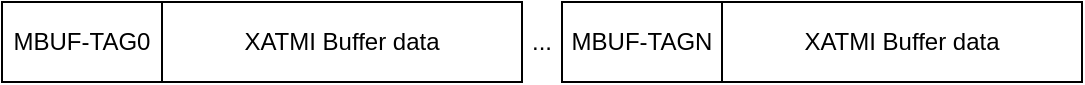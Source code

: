 <mxfile version="12.3.2" type="device" pages="1"><diagram id="YTGx3sgsXHtFOdh8QYkw" name="Page-1"><mxGraphModel dx="1102" dy="946" grid="1" gridSize="10" guides="1" tooltips="1" connect="1" arrows="1" fold="1" page="1" pageScale="1" pageWidth="850" pageHeight="1100" math="0" shadow="0"><root><mxCell id="0"/><mxCell id="1" parent="0"/><mxCell id="UFGkdG7QfmBPMmxgo4kd-1" value="MBUF-TAG0" style="rounded=0;whiteSpace=wrap;html=1;" vertex="1" parent="1"><mxGeometry x="10" y="40" width="80" height="40" as="geometry"/></mxCell><mxCell id="UFGkdG7QfmBPMmxgo4kd-2" value="XATMI Buffer data" style="rounded=0;whiteSpace=wrap;html=1;" vertex="1" parent="1"><mxGeometry x="90" y="40" width="180" height="40" as="geometry"/></mxCell><mxCell id="UFGkdG7QfmBPMmxgo4kd-3" value="MBUF-TAGN" style="rounded=0;whiteSpace=wrap;html=1;" vertex="1" parent="1"><mxGeometry x="290" y="40" width="80" height="40" as="geometry"/></mxCell><mxCell id="UFGkdG7QfmBPMmxgo4kd-5" value="XATMI Buffer data" style="rounded=0;whiteSpace=wrap;html=1;" vertex="1" parent="1"><mxGeometry x="370" y="40" width="180" height="40" as="geometry"/></mxCell><mxCell id="UFGkdG7QfmBPMmxgo4kd-6" value="..." style="text;html=1;strokeColor=none;fillColor=none;align=center;verticalAlign=middle;whiteSpace=wrap;rounded=0;" vertex="1" parent="1"><mxGeometry x="260" y="50" width="40" height="20" as="geometry"/></mxCell></root></mxGraphModel></diagram></mxfile>